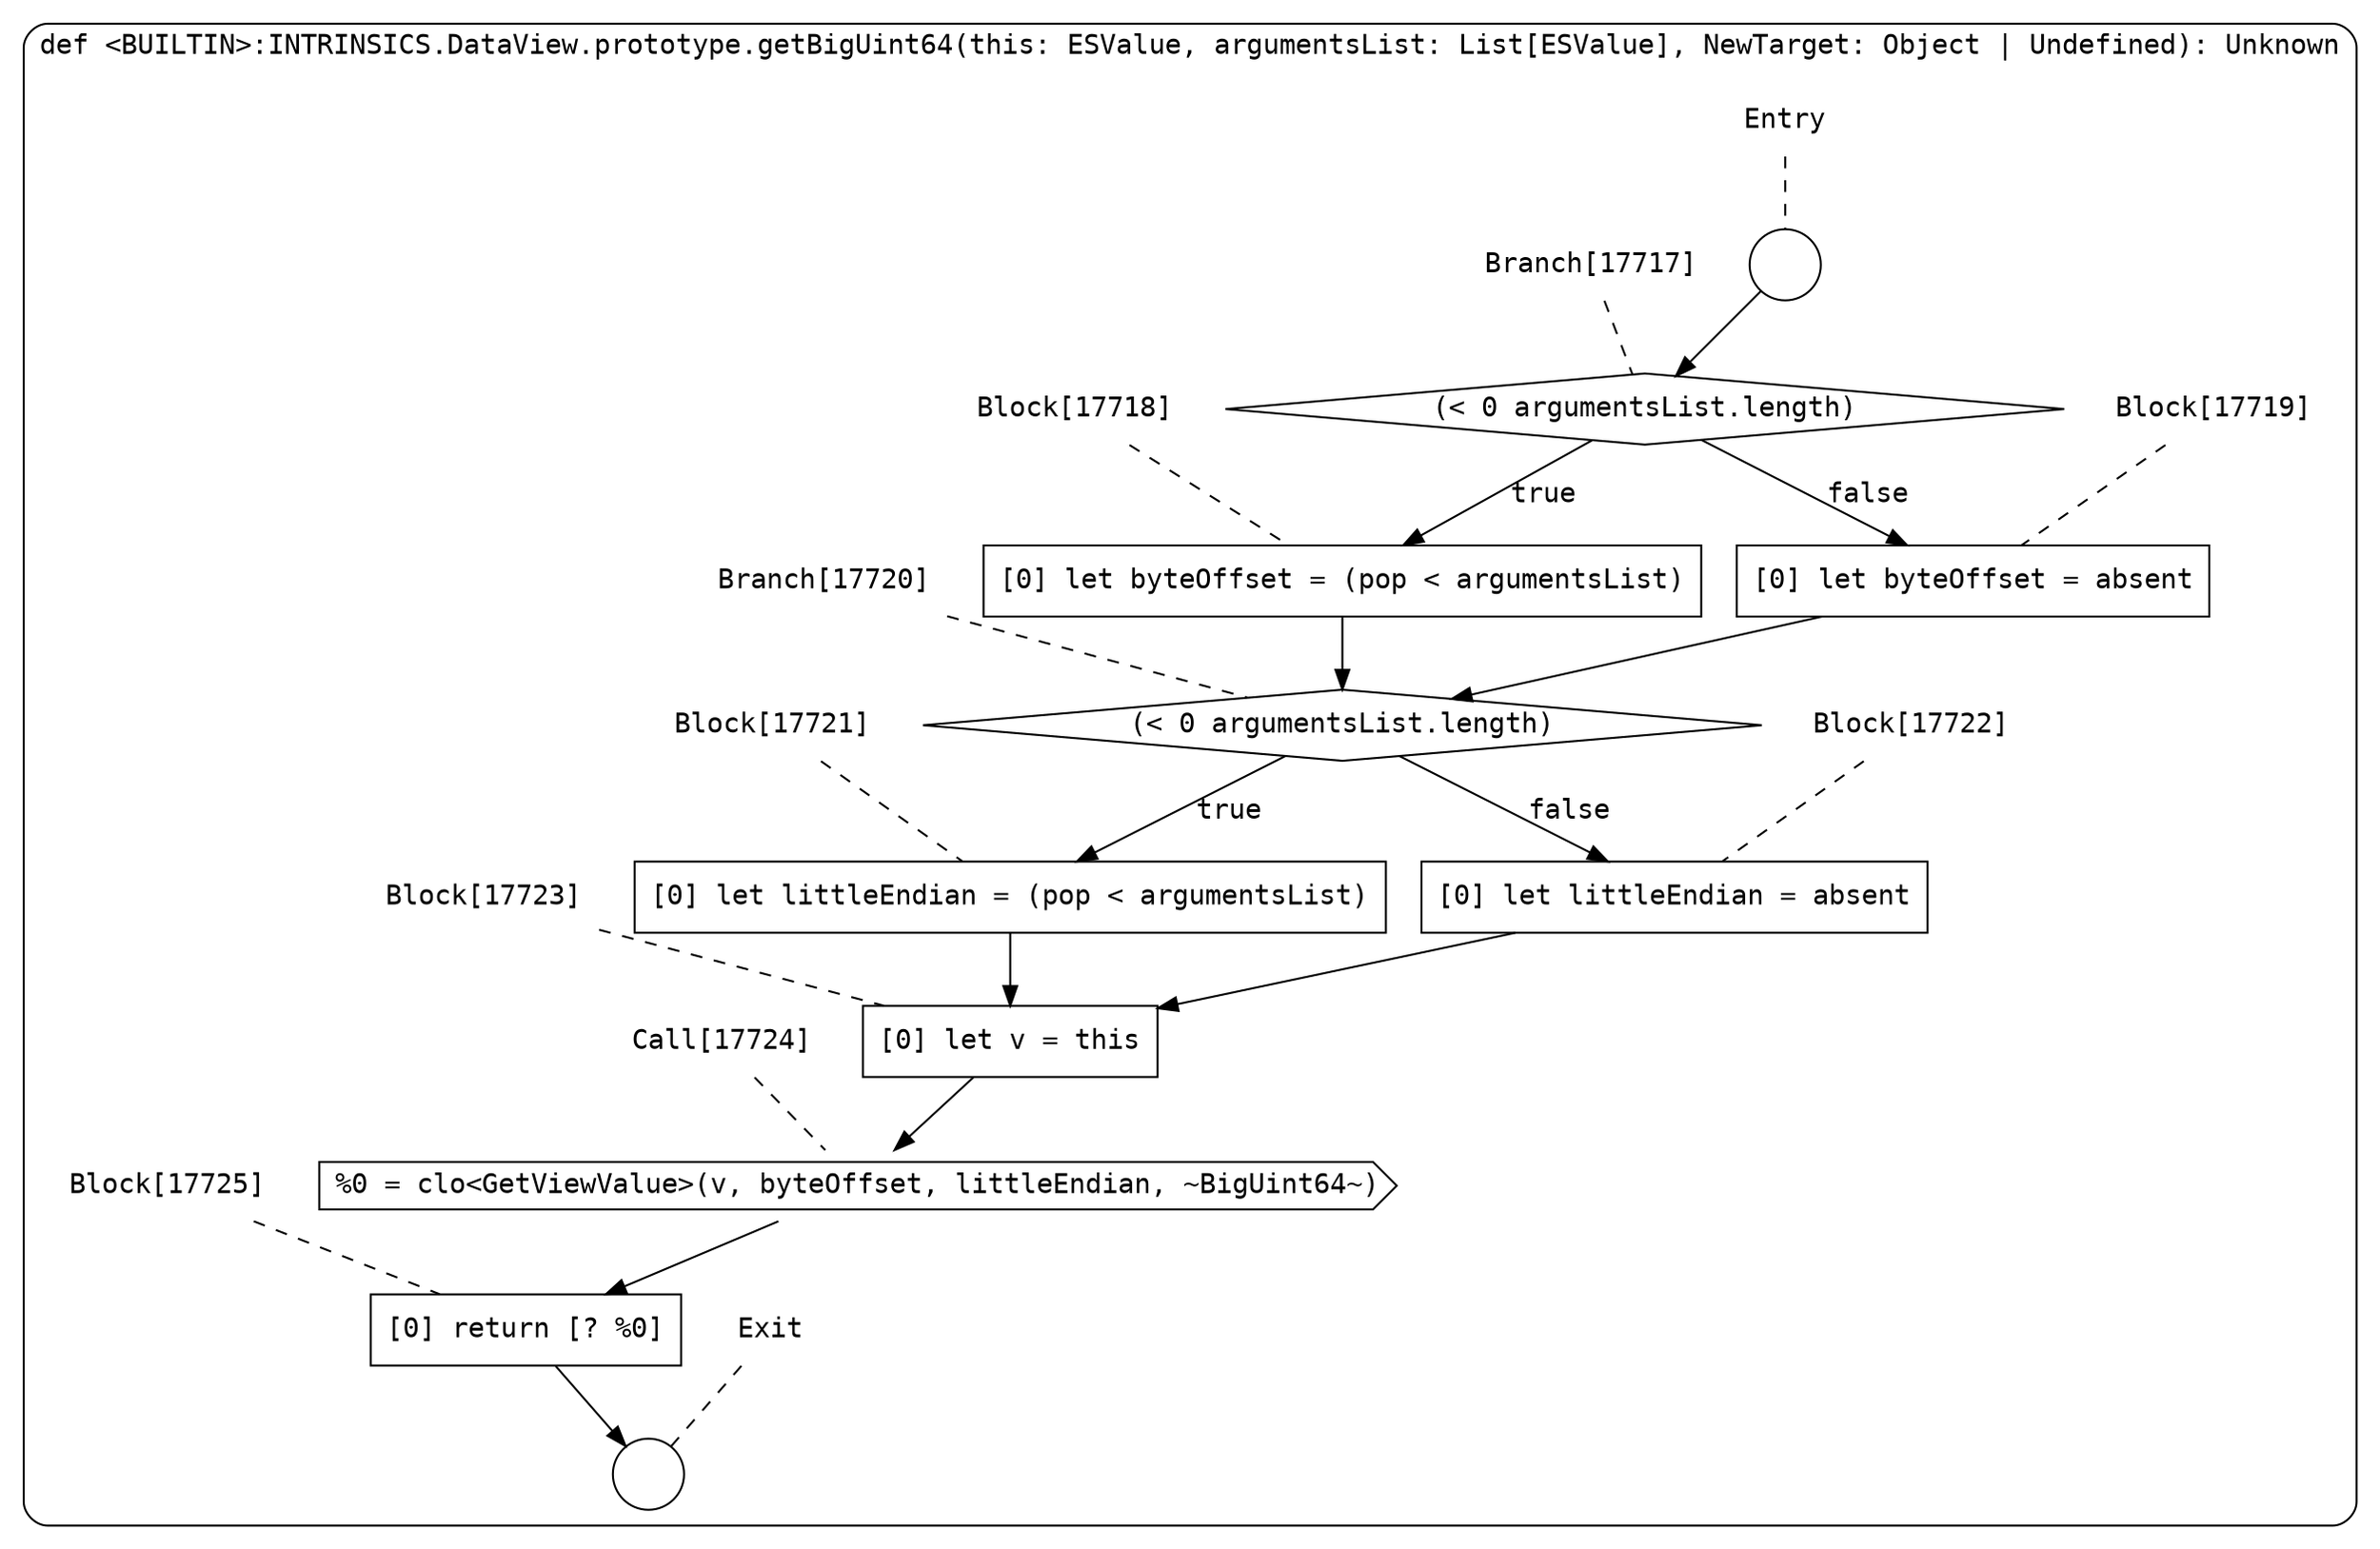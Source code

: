 digraph {
  graph [fontname = "Consolas"]
  node [fontname = "Consolas"]
  edge [fontname = "Consolas"]
  subgraph cluster2501 {
    label = "def <BUILTIN>:INTRINSICS.DataView.prototype.getBigUint64(this: ESValue, argumentsList: List[ESValue], NewTarget: Object | Undefined): Unknown"
    style = rounded
    cluster2501_entry_name [shape=none, label=<<font color="black">Entry</font>>]
    cluster2501_entry_name -> cluster2501_entry [arrowhead=none, color="black", style=dashed]
    cluster2501_entry [shape=circle label=" " color="black" fillcolor="white" style=filled]
    cluster2501_entry -> node17717 [color="black"]
    cluster2501_exit_name [shape=none, label=<<font color="black">Exit</font>>]
    cluster2501_exit_name -> cluster2501_exit [arrowhead=none, color="black", style=dashed]
    cluster2501_exit [shape=circle label=" " color="black" fillcolor="white" style=filled]
    node17717_name [shape=none, label=<<font color="black">Branch[17717]</font>>]
    node17717_name -> node17717 [arrowhead=none, color="black", style=dashed]
    node17717 [shape=diamond, label=<<font color="black">(&lt; 0 argumentsList.length)</font>> color="black" fillcolor="white", style=filled]
    node17717 -> node17718 [label=<<font color="black">true</font>> color="black"]
    node17717 -> node17719 [label=<<font color="black">false</font>> color="black"]
    node17718_name [shape=none, label=<<font color="black">Block[17718]</font>>]
    node17718_name -> node17718 [arrowhead=none, color="black", style=dashed]
    node17718 [shape=box, label=<<font color="black">[0] let byteOffset = (pop &lt; argumentsList)<BR ALIGN="LEFT"/></font>> color="black" fillcolor="white", style=filled]
    node17718 -> node17720 [color="black"]
    node17719_name [shape=none, label=<<font color="black">Block[17719]</font>>]
    node17719_name -> node17719 [arrowhead=none, color="black", style=dashed]
    node17719 [shape=box, label=<<font color="black">[0] let byteOffset = absent<BR ALIGN="LEFT"/></font>> color="black" fillcolor="white", style=filled]
    node17719 -> node17720 [color="black"]
    node17720_name [shape=none, label=<<font color="black">Branch[17720]</font>>]
    node17720_name -> node17720 [arrowhead=none, color="black", style=dashed]
    node17720 [shape=diamond, label=<<font color="black">(&lt; 0 argumentsList.length)</font>> color="black" fillcolor="white", style=filled]
    node17720 -> node17721 [label=<<font color="black">true</font>> color="black"]
    node17720 -> node17722 [label=<<font color="black">false</font>> color="black"]
    node17721_name [shape=none, label=<<font color="black">Block[17721]</font>>]
    node17721_name -> node17721 [arrowhead=none, color="black", style=dashed]
    node17721 [shape=box, label=<<font color="black">[0] let littleEndian = (pop &lt; argumentsList)<BR ALIGN="LEFT"/></font>> color="black" fillcolor="white", style=filled]
    node17721 -> node17723 [color="black"]
    node17722_name [shape=none, label=<<font color="black">Block[17722]</font>>]
    node17722_name -> node17722 [arrowhead=none, color="black", style=dashed]
    node17722 [shape=box, label=<<font color="black">[0] let littleEndian = absent<BR ALIGN="LEFT"/></font>> color="black" fillcolor="white", style=filled]
    node17722 -> node17723 [color="black"]
    node17723_name [shape=none, label=<<font color="black">Block[17723]</font>>]
    node17723_name -> node17723 [arrowhead=none, color="black", style=dashed]
    node17723 [shape=box, label=<<font color="black">[0] let v = this<BR ALIGN="LEFT"/></font>> color="black" fillcolor="white", style=filled]
    node17723 -> node17724 [color="black"]
    node17724_name [shape=none, label=<<font color="black">Call[17724]</font>>]
    node17724_name -> node17724 [arrowhead=none, color="black", style=dashed]
    node17724 [shape=cds, label=<<font color="black">%0 = clo&lt;GetViewValue&gt;(v, byteOffset, littleEndian, ~BigUint64~)</font>> color="black" fillcolor="white", style=filled]
    node17724 -> node17725 [color="black"]
    node17725_name [shape=none, label=<<font color="black">Block[17725]</font>>]
    node17725_name -> node17725 [arrowhead=none, color="black", style=dashed]
    node17725 [shape=box, label=<<font color="black">[0] return [? %0]<BR ALIGN="LEFT"/></font>> color="black" fillcolor="white", style=filled]
    node17725 -> cluster2501_exit [color="black"]
  }
}